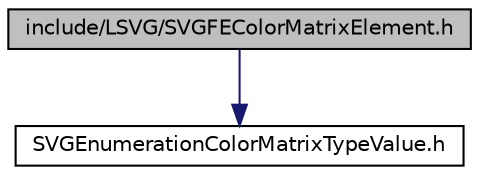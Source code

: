 digraph G
{
  edge [fontname="Helvetica",fontsize="10",labelfontname="Helvetica",labelfontsize="10"];
  node [fontname="Helvetica",fontsize="10",shape=record];
  Node1 [label="include/LSVG/SVGFEColorMatrixElement.h",height=0.2,width=0.4,color="black", fillcolor="grey75", style="filled" fontcolor="black"];
  Node1 -> Node2 [color="midnightblue",fontsize="10",style="solid",fontname="Helvetica"];
  Node2 [label="SVGEnumerationColorMatrixTypeValue.h",height=0.2,width=0.4,color="black", fillcolor="white", style="filled",URL="$_s_v_g_enumeration_color_matrix_type_value_8h.html"];
}
